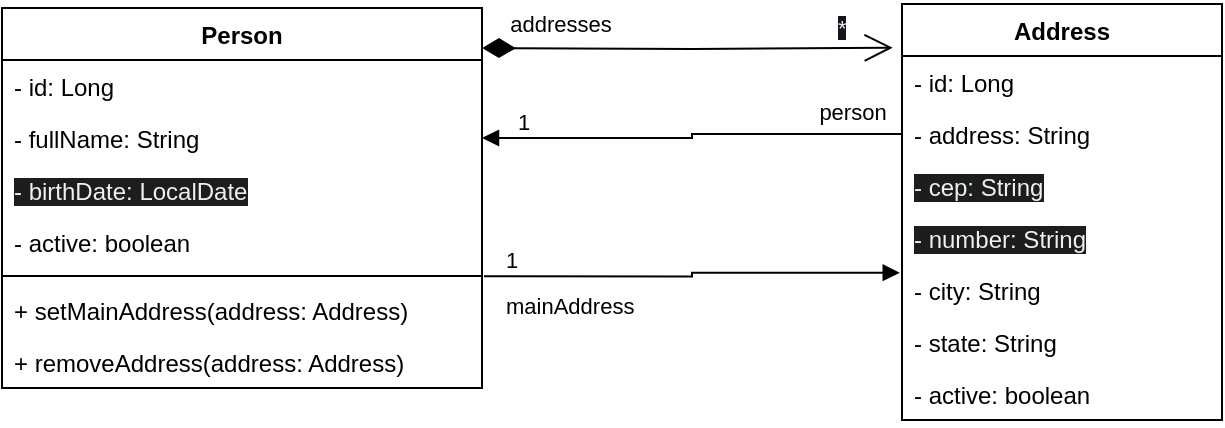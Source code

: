 <mxfile version="24.2.5" type="device">
  <diagram id="C5RBs43oDa-KdzZeNtuy" name="Page-1">
    <mxGraphModel dx="1154" dy="537" grid="1" gridSize="10" guides="1" tooltips="1" connect="1" arrows="1" fold="1" page="1" pageScale="1" pageWidth="827" pageHeight="1169" math="0" shadow="0">
      <root>
        <mxCell id="WIyWlLk6GJQsqaUBKTNV-0" />
        <mxCell id="WIyWlLk6GJQsqaUBKTNV-1" parent="WIyWlLk6GJQsqaUBKTNV-0" />
        <mxCell id="_IxMCxSyqASN3nu3jRir-0" value="Person" style="swimlane;fontStyle=1;align=center;verticalAlign=top;childLayout=stackLayout;horizontal=1;startSize=26;horizontalStack=0;resizeParent=1;resizeParentMax=0;resizeLast=0;collapsible=1;marginBottom=0;whiteSpace=wrap;html=1;" parent="WIyWlLk6GJQsqaUBKTNV-1" vertex="1">
          <mxGeometry x="-10" y="270" width="240" height="190" as="geometry" />
        </mxCell>
        <mxCell id="_IxMCxSyqASN3nu3jRir-1" value="- id: Long" style="text;strokeColor=none;fillColor=none;align=left;verticalAlign=top;spacingLeft=4;spacingRight=4;overflow=hidden;rotatable=0;points=[[0,0.5],[1,0.5]];portConstraint=eastwest;whiteSpace=wrap;html=1;" parent="_IxMCxSyqASN3nu3jRir-0" vertex="1">
          <mxGeometry y="26" width="240" height="26" as="geometry" />
        </mxCell>
        <mxCell id="_IxMCxSyqASN3nu3jRir-31" value="- fullName: String" style="text;strokeColor=none;fillColor=none;align=left;verticalAlign=top;spacingLeft=4;spacingRight=4;overflow=hidden;rotatable=0;points=[[0,0.5],[1,0.5]];portConstraint=eastwest;whiteSpace=wrap;html=1;" parent="_IxMCxSyqASN3nu3jRir-0" vertex="1">
          <mxGeometry y="52" width="240" height="26" as="geometry" />
        </mxCell>
        <mxCell id="_IxMCxSyqASN3nu3jRir-11" value="&lt;span style=&quot;color: rgb(240, 240, 240); font-family: Helvetica; font-size: 12px; font-style: normal; font-variant-ligatures: normal; font-variant-caps: normal; font-weight: 400; letter-spacing: normal; orphans: 2; text-align: left; text-indent: 0px; text-transform: none; widows: 2; word-spacing: 0px; -webkit-text-stroke-width: 0px; white-space: normal; background-color: rgb(27, 29, 30); text-decoration-thickness: initial; text-decoration-style: initial; text-decoration-color: initial; display: inline !important; float: none;&quot;&gt;- birthDate: LocalDate&lt;/span&gt;" style="text;strokeColor=none;fillColor=none;align=left;verticalAlign=top;spacingLeft=4;spacingRight=4;overflow=hidden;rotatable=0;points=[[0,0.5],[1,0.5]];portConstraint=eastwest;whiteSpace=wrap;html=1;" parent="_IxMCxSyqASN3nu3jRir-0" vertex="1">
          <mxGeometry y="78" width="240" height="26" as="geometry" />
        </mxCell>
        <mxCell id="_IxMCxSyqASN3nu3jRir-84" value="- active: boolean" style="text;strokeColor=none;fillColor=none;align=left;verticalAlign=top;spacingLeft=4;spacingRight=4;overflow=hidden;rotatable=0;points=[[0,0.5],[1,0.5]];portConstraint=eastwest;whiteSpace=wrap;html=1;" parent="_IxMCxSyqASN3nu3jRir-0" vertex="1">
          <mxGeometry y="104" width="240" height="26" as="geometry" />
        </mxCell>
        <mxCell id="_IxMCxSyqASN3nu3jRir-2" value="" style="line;strokeWidth=1;fillColor=none;align=left;verticalAlign=middle;spacingTop=-1;spacingLeft=3;spacingRight=3;rotatable=0;labelPosition=right;points=[];portConstraint=eastwest;strokeColor=inherit;" parent="_IxMCxSyqASN3nu3jRir-0" vertex="1">
          <mxGeometry y="130" width="240" height="8" as="geometry" />
        </mxCell>
        <mxCell id="_IxMCxSyqASN3nu3jRir-3" value="+ setMainAddress(address: Address)" style="text;strokeColor=none;fillColor=none;align=left;verticalAlign=top;spacingLeft=4;spacingRight=4;overflow=hidden;rotatable=0;points=[[0,0.5],[1,0.5]];portConstraint=eastwest;whiteSpace=wrap;html=1;" parent="_IxMCxSyqASN3nu3jRir-0" vertex="1">
          <mxGeometry y="138" width="240" height="26" as="geometry" />
        </mxCell>
        <mxCell id="zT4dyOqBaJVnNHyx_dI5-2" value="+ removeAddress(address: Address)" style="text;strokeColor=none;fillColor=none;align=left;verticalAlign=top;spacingLeft=4;spacingRight=4;overflow=hidden;rotatable=0;points=[[0,0.5],[1,0.5]];portConstraint=eastwest;whiteSpace=wrap;html=1;" vertex="1" parent="_IxMCxSyqASN3nu3jRir-0">
          <mxGeometry y="164" width="240" height="26" as="geometry" />
        </mxCell>
        <mxCell id="_IxMCxSyqASN3nu3jRir-18" value="Address" style="swimlane;fontStyle=1;align=center;verticalAlign=top;childLayout=stackLayout;horizontal=1;startSize=26;horizontalStack=0;resizeParent=1;resizeParentMax=0;resizeLast=0;collapsible=1;marginBottom=0;whiteSpace=wrap;html=1;" parent="WIyWlLk6GJQsqaUBKTNV-1" vertex="1">
          <mxGeometry x="440" y="268" width="160" height="208" as="geometry" />
        </mxCell>
        <mxCell id="_IxMCxSyqASN3nu3jRir-32" value="- id: Long" style="text;strokeColor=none;fillColor=none;align=left;verticalAlign=top;spacingLeft=4;spacingRight=4;overflow=hidden;rotatable=0;points=[[0,0.5],[1,0.5]];portConstraint=eastwest;whiteSpace=wrap;html=1;" parent="_IxMCxSyqASN3nu3jRir-18" vertex="1">
          <mxGeometry y="26" width="160" height="26" as="geometry" />
        </mxCell>
        <mxCell id="_IxMCxSyqASN3nu3jRir-19" value="- address: String" style="text;strokeColor=none;fillColor=none;align=left;verticalAlign=top;spacingLeft=4;spacingRight=4;overflow=hidden;rotatable=0;points=[[0,0.5],[1,0.5]];portConstraint=eastwest;whiteSpace=wrap;html=1;" parent="_IxMCxSyqASN3nu3jRir-18" vertex="1">
          <mxGeometry y="52" width="160" height="26" as="geometry" />
        </mxCell>
        <mxCell id="_IxMCxSyqASN3nu3jRir-20" value="&lt;span style=&quot;color: rgb(240, 240, 240); font-family: Helvetica; font-size: 12px; font-style: normal; font-variant-ligatures: normal; font-variant-caps: normal; font-weight: 400; letter-spacing: normal; orphans: 2; text-align: left; text-indent: 0px; text-transform: none; widows: 2; word-spacing: 0px; -webkit-text-stroke-width: 0px; white-space: normal; background-color: rgb(27, 29, 30); text-decoration-thickness: initial; text-decoration-style: initial; text-decoration-color: initial; display: inline !important; float: none;&quot;&gt;- cep: String&lt;/span&gt;" style="text;strokeColor=none;fillColor=none;align=left;verticalAlign=top;spacingLeft=4;spacingRight=4;overflow=hidden;rotatable=0;points=[[0,0.5],[1,0.5]];portConstraint=eastwest;whiteSpace=wrap;html=1;" parent="_IxMCxSyqASN3nu3jRir-18" vertex="1">
          <mxGeometry y="78" width="160" height="26" as="geometry" />
        </mxCell>
        <mxCell id="_IxMCxSyqASN3nu3jRir-23" value="&lt;span style=&quot;color: rgb(240, 240, 240); font-family: Helvetica; font-size: 12px; font-style: normal; font-variant-ligatures: normal; font-variant-caps: normal; font-weight: 400; letter-spacing: normal; orphans: 2; text-align: left; text-indent: 0px; text-transform: none; widows: 2; word-spacing: 0px; -webkit-text-stroke-width: 0px; white-space: normal; background-color: rgb(27, 29, 30); text-decoration-thickness: initial; text-decoration-style: initial; text-decoration-color: initial; display: inline !important; float: none;&quot;&gt;- number: String&lt;/span&gt;" style="text;strokeColor=none;fillColor=none;align=left;verticalAlign=top;spacingLeft=4;spacingRight=4;overflow=hidden;rotatable=0;points=[[0,0.5],[1,0.5]];portConstraint=eastwest;whiteSpace=wrap;html=1;" parent="_IxMCxSyqASN3nu3jRir-18" vertex="1">
          <mxGeometry y="104" width="160" height="26" as="geometry" />
        </mxCell>
        <mxCell id="_IxMCxSyqASN3nu3jRir-83" value="- city: String" style="text;strokeColor=none;fillColor=none;align=left;verticalAlign=top;spacingLeft=4;spacingRight=4;overflow=hidden;rotatable=0;points=[[0,0.5],[1,0.5]];portConstraint=eastwest;whiteSpace=wrap;html=1;" parent="_IxMCxSyqASN3nu3jRir-18" vertex="1">
          <mxGeometry y="130" width="160" height="26" as="geometry" />
        </mxCell>
        <mxCell id="zT4dyOqBaJVnNHyx_dI5-0" value="- state: String" style="text;strokeColor=none;fillColor=none;align=left;verticalAlign=top;spacingLeft=4;spacingRight=4;overflow=hidden;rotatable=0;points=[[0,0.5],[1,0.5]];portConstraint=eastwest;whiteSpace=wrap;html=1;" vertex="1" parent="_IxMCxSyqASN3nu3jRir-18">
          <mxGeometry y="156" width="160" height="26" as="geometry" />
        </mxCell>
        <mxCell id="zT4dyOqBaJVnNHyx_dI5-1" value="- active: boolean" style="text;strokeColor=none;fillColor=none;align=left;verticalAlign=top;spacingLeft=4;spacingRight=4;overflow=hidden;rotatable=0;points=[[0,0.5],[1,0.5]];portConstraint=eastwest;whiteSpace=wrap;html=1;" vertex="1" parent="_IxMCxSyqASN3nu3jRir-18">
          <mxGeometry y="182" width="160" height="26" as="geometry" />
        </mxCell>
        <mxCell id="_IxMCxSyqASN3nu3jRir-56" value="" style="endArrow=block;endFill=1;html=1;edgeStyle=orthogonalEdgeStyle;align=left;verticalAlign=top;rounded=0;entryX=1;entryY=0.5;entryDx=0;entryDy=0;exitX=0;exitY=0.5;exitDx=0;exitDy=0;" parent="WIyWlLk6GJQsqaUBKTNV-1" source="_IxMCxSyqASN3nu3jRir-19" target="_IxMCxSyqASN3nu3jRir-31" edge="1">
          <mxGeometry x="-1" relative="1" as="geometry">
            <mxPoint x="310" y="460" as="sourcePoint" />
            <mxPoint x="470" y="460" as="targetPoint" />
          </mxGeometry>
        </mxCell>
        <mxCell id="_IxMCxSyqASN3nu3jRir-60" value="person" style="edgeLabel;html=1;align=center;verticalAlign=middle;resizable=0;points=[];" parent="_IxMCxSyqASN3nu3jRir-56" vertex="1" connectable="0">
          <mxGeometry x="0.068" y="3" relative="1" as="geometry">
            <mxPoint x="86" y="-16" as="offset" />
          </mxGeometry>
        </mxCell>
        <mxCell id="_IxMCxSyqASN3nu3jRir-58" value="1" style="edgeLabel;resizable=0;html=1;align=left;verticalAlign=bottom;" parent="WIyWlLk6GJQsqaUBKTNV-1" connectable="0" vertex="1">
          <mxGeometry x="240" y="352" as="geometry">
            <mxPoint x="6" y="-17" as="offset" />
          </mxGeometry>
        </mxCell>
        <mxCell id="_IxMCxSyqASN3nu3jRir-61" value="" style="endArrow=open;html=1;endSize=12;startArrow=diamondThin;startSize=14;startFill=1;edgeStyle=orthogonalEdgeStyle;align=left;verticalAlign=bottom;rounded=0;entryX=-0.029;entryY=0.105;entryDx=0;entryDy=0;entryPerimeter=0;" parent="WIyWlLk6GJQsqaUBKTNV-1" target="_IxMCxSyqASN3nu3jRir-18" edge="1">
          <mxGeometry x="-0.809" y="9" relative="1" as="geometry">
            <mxPoint x="230" y="290" as="sourcePoint" />
            <mxPoint x="470" y="460" as="targetPoint" />
            <mxPoint as="offset" />
          </mxGeometry>
        </mxCell>
        <mxCell id="_IxMCxSyqASN3nu3jRir-74" value="addresses" style="edgeLabel;html=1;align=center;verticalAlign=middle;resizable=0;points=[];" parent="_IxMCxSyqASN3nu3jRir-61" vertex="1" connectable="0">
          <mxGeometry x="-0.075" y="2" relative="1" as="geometry">
            <mxPoint x="-57" y="-11" as="offset" />
          </mxGeometry>
        </mxCell>
        <mxCell id="_IxMCxSyqASN3nu3jRir-80" value="mainAddress" style="endArrow=block;endFill=1;html=1;edgeStyle=orthogonalEdgeStyle;align=left;verticalAlign=top;rounded=0;exitX=1.004;exitY=-0.147;exitDx=0;exitDy=0;exitPerimeter=0;entryX=-0.007;entryY=0.168;entryDx=0;entryDy=0;entryPerimeter=0;" parent="WIyWlLk6GJQsqaUBKTNV-1" source="_IxMCxSyqASN3nu3jRir-3" target="_IxMCxSyqASN3nu3jRir-83" edge="1">
          <mxGeometry x="-0.91" y="-2" relative="1" as="geometry">
            <mxPoint x="310" y="460" as="sourcePoint" />
            <mxPoint x="470" y="460" as="targetPoint" />
            <mxPoint as="offset" />
          </mxGeometry>
        </mxCell>
        <mxCell id="_IxMCxSyqASN3nu3jRir-81" value="1" style="edgeLabel;resizable=0;html=1;align=left;verticalAlign=bottom;" parent="_IxMCxSyqASN3nu3jRir-80" connectable="0" vertex="1">
          <mxGeometry x="-1" relative="1" as="geometry">
            <mxPoint x="9" as="offset" />
          </mxGeometry>
        </mxCell>
        <mxCell id="_IxMCxSyqASN3nu3jRir-65" value="&lt;span style=&quot;color: rgb(240, 240, 240); font-family: Helvetica; font-size: 11px; font-style: normal; font-variant-ligatures: normal; font-variant-caps: normal; font-weight: 400; letter-spacing: normal; orphans: 2; text-align: left; text-indent: 0px; text-transform: none; widows: 2; word-spacing: 0px; -webkit-text-stroke-width: 0px; white-space: nowrap; background-color: rgb(24, 20, 29); text-decoration-thickness: initial; text-decoration-style: initial; text-decoration-color: initial; display: inline !important; float: none;&quot;&gt;*&lt;/span&gt;" style="text;whiteSpace=wrap;html=1;" parent="WIyWlLk6GJQsqaUBKTNV-1" vertex="1">
          <mxGeometry x="406" y="266" width="16" height="30" as="geometry" />
        </mxCell>
      </root>
    </mxGraphModel>
  </diagram>
</mxfile>
